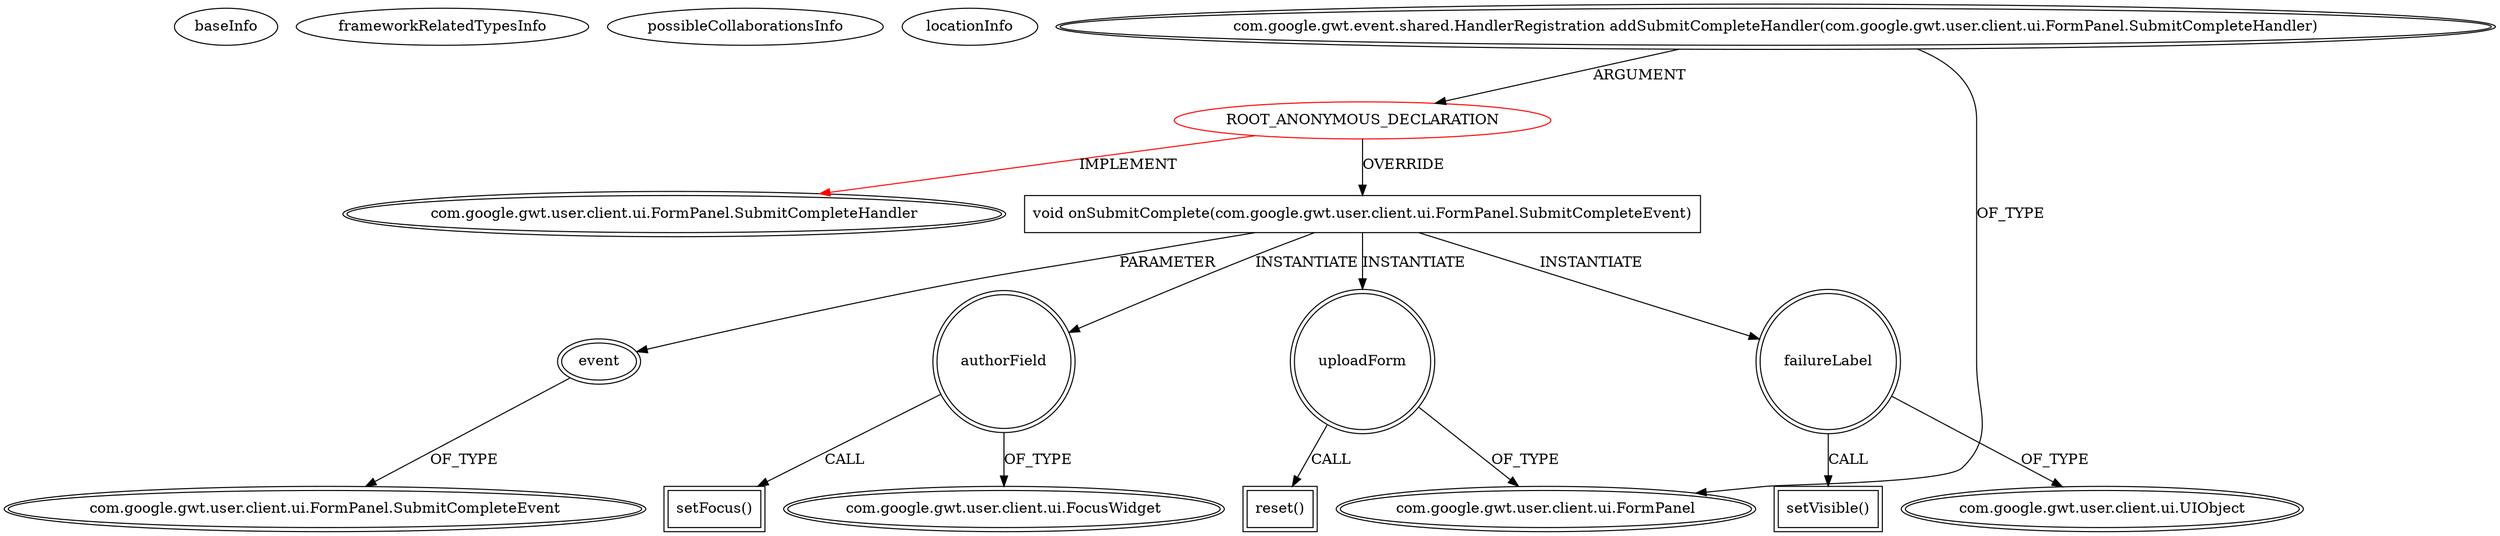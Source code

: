 digraph {
baseInfo[graphId=328,category="extension_graph",isAnonymous=true,possibleRelation=false]
frameworkRelatedTypesInfo[0="com.google.gwt.user.client.ui.FormPanel.SubmitCompleteHandler"]
possibleCollaborationsInfo[]
locationInfo[projectName="Max-Hailperin-MessageBoard",filePath="/Max-Hailperin-MessageBoard/MessageBoard-master/MessageBoard/src/edu/gac/mcs270/messageboard/client/MessageBoard.java",contextSignature="void onModuleLoad()",graphId="328"]
0[label="ROOT_ANONYMOUS_DECLARATION",vertexType="ROOT_ANONYMOUS_DECLARATION",isFrameworkType=false,color=red]
1[label="com.google.gwt.user.client.ui.FormPanel.SubmitCompleteHandler",vertexType="FRAMEWORK_INTERFACE_TYPE",isFrameworkType=true,peripheries=2]
2[label="com.google.gwt.event.shared.HandlerRegistration addSubmitCompleteHandler(com.google.gwt.user.client.ui.FormPanel.SubmitCompleteHandler)",vertexType="OUTSIDE_CALL",isFrameworkType=true,peripheries=2]
3[label="com.google.gwt.user.client.ui.FormPanel",vertexType="FRAMEWORK_CLASS_TYPE",isFrameworkType=true,peripheries=2]
4[label="void onSubmitComplete(com.google.gwt.user.client.ui.FormPanel.SubmitCompleteEvent)",vertexType="OVERRIDING_METHOD_DECLARATION",isFrameworkType=false,shape=box]
5[label="event",vertexType="PARAMETER_DECLARATION",isFrameworkType=true,peripheries=2]
6[label="com.google.gwt.user.client.ui.FormPanel.SubmitCompleteEvent",vertexType="FRAMEWORK_CLASS_TYPE",isFrameworkType=true,peripheries=2]
7[label="failureLabel",vertexType="VARIABLE_EXPRESION",isFrameworkType=true,peripheries=2,shape=circle]
9[label="com.google.gwt.user.client.ui.UIObject",vertexType="FRAMEWORK_CLASS_TYPE",isFrameworkType=true,peripheries=2]
8[label="setVisible()",vertexType="INSIDE_CALL",isFrameworkType=true,peripheries=2,shape=box]
10[label="uploadForm",vertexType="VARIABLE_EXPRESION",isFrameworkType=true,peripheries=2,shape=circle]
11[label="reset()",vertexType="INSIDE_CALL",isFrameworkType=true,peripheries=2,shape=box]
13[label="authorField",vertexType="VARIABLE_EXPRESION",isFrameworkType=true,peripheries=2,shape=circle]
15[label="com.google.gwt.user.client.ui.FocusWidget",vertexType="FRAMEWORK_CLASS_TYPE",isFrameworkType=true,peripheries=2]
14[label="setFocus()",vertexType="INSIDE_CALL",isFrameworkType=true,peripheries=2,shape=box]
0->1[label="IMPLEMENT",color=red]
2->0[label="ARGUMENT"]
2->3[label="OF_TYPE"]
0->4[label="OVERRIDE"]
5->6[label="OF_TYPE"]
4->5[label="PARAMETER"]
4->7[label="INSTANTIATE"]
7->9[label="OF_TYPE"]
7->8[label="CALL"]
4->10[label="INSTANTIATE"]
10->3[label="OF_TYPE"]
10->11[label="CALL"]
4->13[label="INSTANTIATE"]
13->15[label="OF_TYPE"]
13->14[label="CALL"]
}
